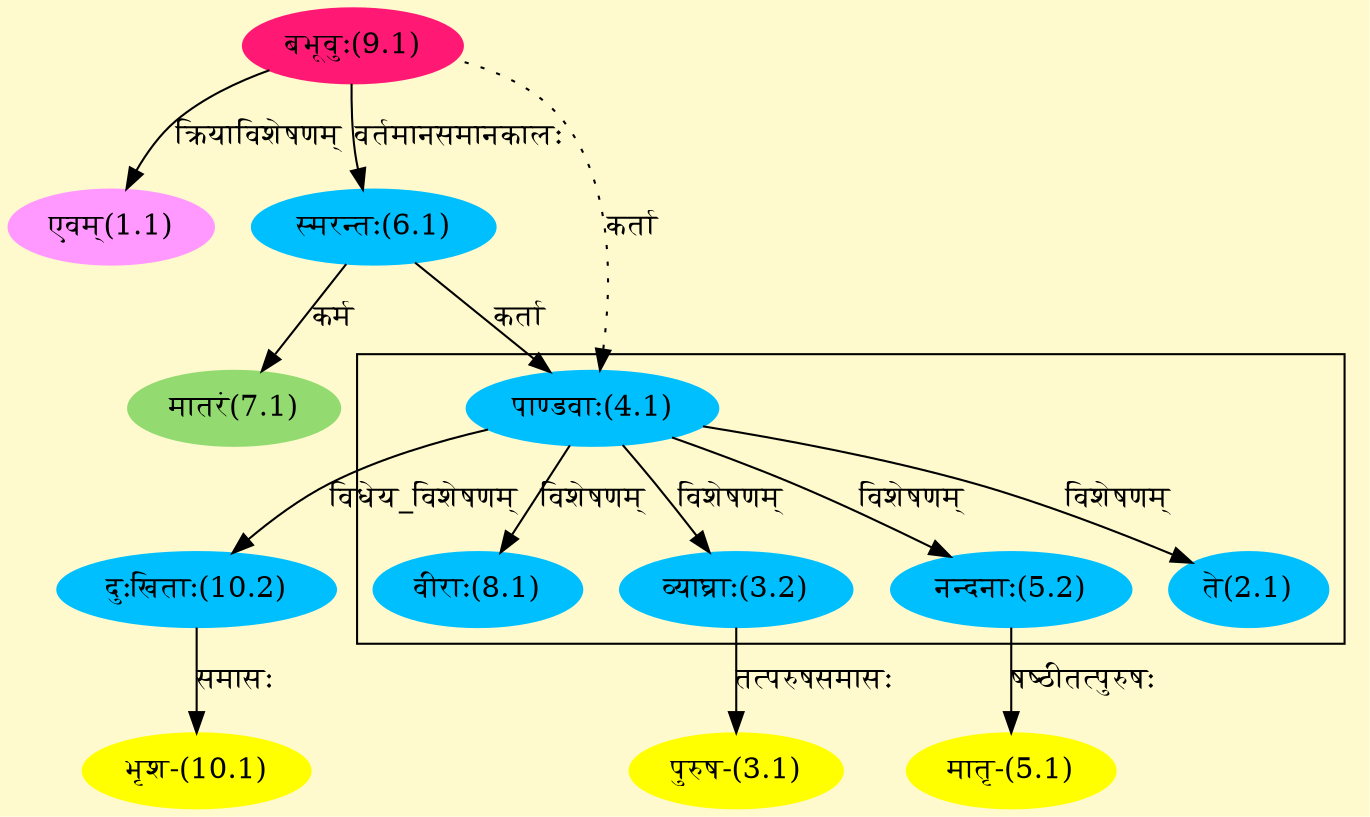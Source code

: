 digraph G{
rankdir=BT;
 compound=true;
 bgcolor="lemonchiffon1";

subgraph cluster_1{
Node2_1 [style=filled, color="#00BFFF" label = "ते(2.1)"]
Node4_1 [style=filled, color="#00BFFF" label = "पाण्डवाः(4.1)"]
Node3_2 [style=filled, color="#00BFFF" label = "व्याघ्राः(3.2)"]
Node5_2 [style=filled, color="#00BFFF" label = "नन्दनाः(5.2)"]
Node8_1 [style=filled, color="#00BFFF" label = "वीराः(8.1)"]

}
Node1_1 [style=filled, color="#FF99FF" label = "एवम्(1.1)"]
Node9_1 [style=filled, color="#FF1975" label = "बभूवुः(9.1)"]
Node3_1 [style=filled, color="#FFFF00" label = "पुरुष-(3.1)"]
Node3_2 [style=filled, color="#00BFFF" label = "व्याघ्राः(3.2)"]
Node4_1 [style=filled, color="#00BFFF" label = "पाण्डवाः(4.1)"]
Node6_1 [style=filled, color="#00BFFF" label = "स्मरन्तः(6.1)"]
Node5_1 [style=filled, color="#FFFF00" label = "मातृ-(5.1)"]
Node5_2 [style=filled, color="#00BFFF" label = "नन्दनाः(5.2)"]
Node7_1 [style=filled, color="#93DB70" label = "मातरं(7.1)"]
Node10_1 [style=filled, color="#FFFF00" label = "भृश-(10.1)"]
Node10_2 [style=filled, color="#00BFFF" label = "दुःखिताः(10.2)"]
/* Start of Relations section */

Node1_1 -> Node9_1 [  label="क्रियाविशेषणम्"  dir="back" ]
Node2_1 -> Node4_1 [  label="विशेषणम्"  dir="back" ]
Node3_1 -> Node3_2 [  label="तत्परुषसमासः"  dir="back" ]
Node3_2 -> Node4_1 [  label="विशेषणम्"  dir="back" ]
Node4_1 -> Node6_1 [  label="कर्ता"  dir="back" ]
Node4_1 -> Node9_1 [ style=dotted label="कर्ता"  dir="back" ]
Node5_1 -> Node5_2 [  label="षष्ठीतत्पुरुषः"  dir="back" ]
Node5_2 -> Node4_1 [  label="विशेषणम्"  dir="back" ]
Node6_1 -> Node9_1 [  label="वर्तमानसमानकालः"  dir="back" ]
Node7_1 -> Node6_1 [  label="कर्म"  dir="back" ]
Node8_1 -> Node4_1 [  label="विशेषणम्"  dir="back" ]
Node10_1 -> Node10_2 [  label="समासः"  dir="back" ]
Node10_2 -> Node4_1 [  label="विधेय_विशेषणम्"  dir="back" ]
}
